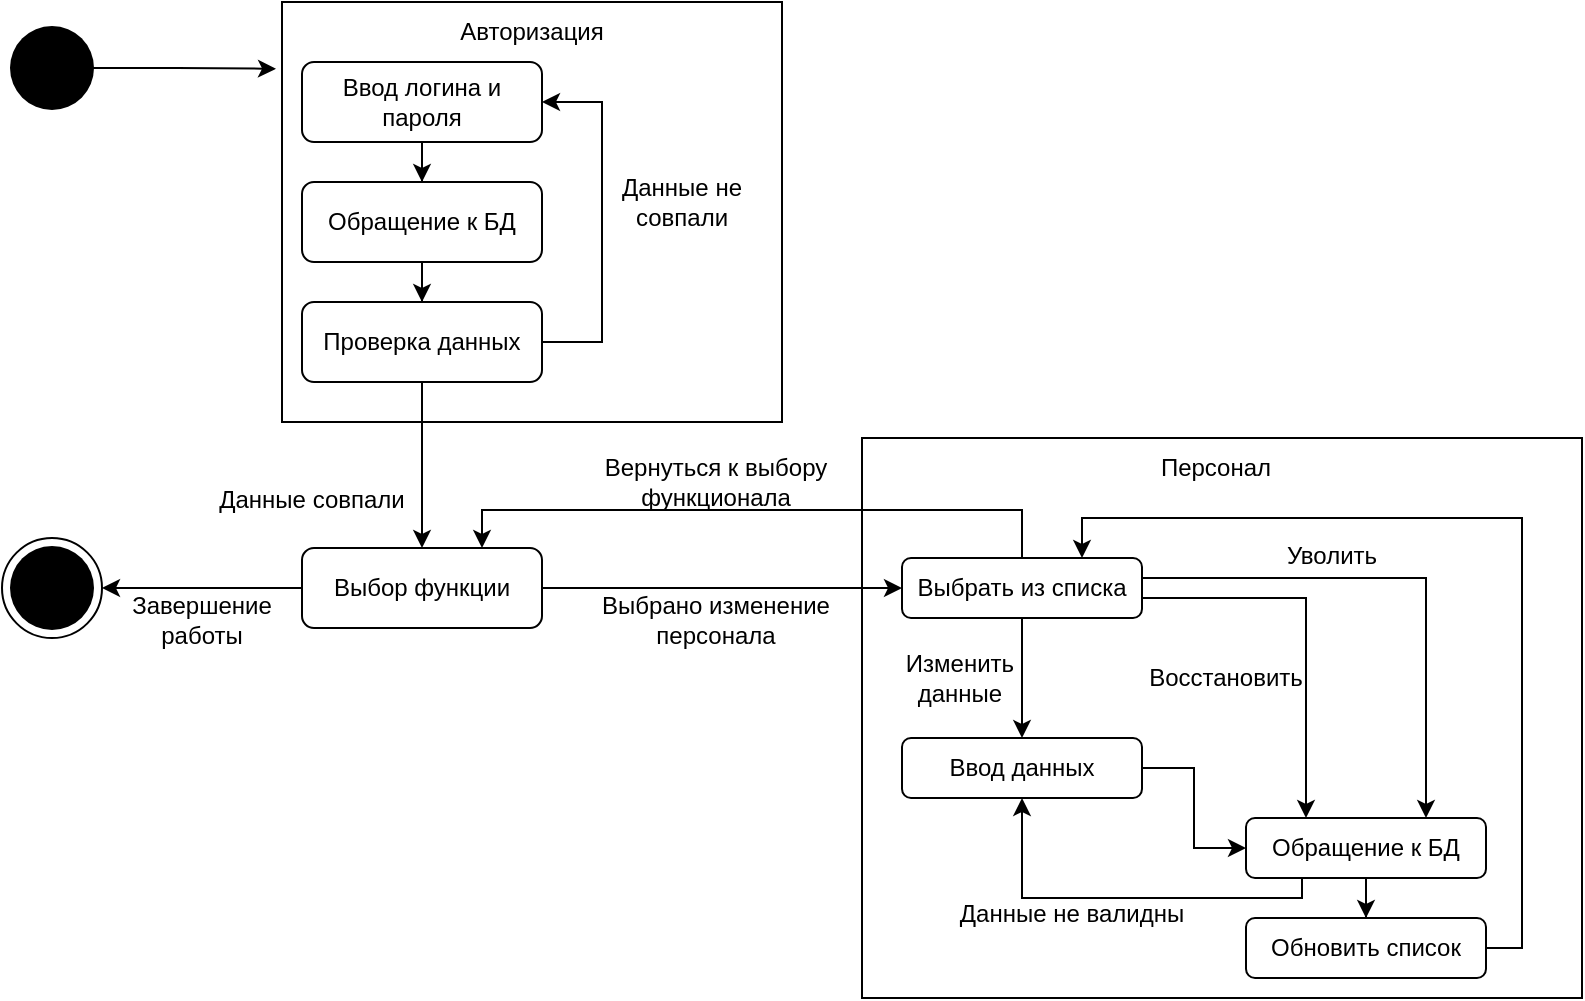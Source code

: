 <mxfile version="22.1.2" type="device">
  <diagram name="Страница — 1" id="AcPP07hP2sU-9foMNCrC">
    <mxGraphModel dx="2100" dy="1258" grid="1" gridSize="10" guides="1" tooltips="1" connect="1" arrows="1" fold="1" page="1" pageScale="1" pageWidth="827" pageHeight="1169" math="0" shadow="0">
      <root>
        <mxCell id="0" />
        <mxCell id="1" parent="0" />
        <mxCell id="2I-v5KVbdCzpGImUqAZ6-1" value="" style="shape=waypoint;sketch=0;fillStyle=solid;size=6;pointerEvents=1;points=[];fillColor=none;resizable=0;rotatable=0;perimeter=centerPerimeter;snapToPoint=1;strokeWidth=19;" vertex="1" parent="1">
          <mxGeometry x="115" y="293" width="20" height="20" as="geometry" />
        </mxCell>
        <mxCell id="2I-v5KVbdCzpGImUqAZ6-10" value="" style="rounded=0;whiteSpace=wrap;html=1;" vertex="1" parent="1">
          <mxGeometry x="240" y="270" width="250" height="210" as="geometry" />
        </mxCell>
        <mxCell id="2I-v5KVbdCzpGImUqAZ6-11" value="Авторизация" style="text;html=1;strokeColor=none;fillColor=none;align=center;verticalAlign=middle;whiteSpace=wrap;rounded=0;" vertex="1" parent="1">
          <mxGeometry x="335" y="270" width="60" height="30" as="geometry" />
        </mxCell>
        <mxCell id="2I-v5KVbdCzpGImUqAZ6-8" style="edgeStyle=orthogonalEdgeStyle;rounded=0;orthogonalLoop=1;jettySize=auto;html=1;entryX=0.5;entryY=0;entryDx=0;entryDy=0;" edge="1" parent="1" source="2I-v5KVbdCzpGImUqAZ6-3" target="2I-v5KVbdCzpGImUqAZ6-4">
          <mxGeometry relative="1" as="geometry" />
        </mxCell>
        <mxCell id="2I-v5KVbdCzpGImUqAZ6-3" value="Ввод логина и пароля" style="rounded=1;whiteSpace=wrap;html=1;" vertex="1" parent="1">
          <mxGeometry x="250" y="300" width="120" height="40" as="geometry" />
        </mxCell>
        <mxCell id="2I-v5KVbdCzpGImUqAZ6-7" style="edgeStyle=orthogonalEdgeStyle;rounded=0;orthogonalLoop=1;jettySize=auto;html=1;entryX=0.5;entryY=0;entryDx=0;entryDy=0;" edge="1" parent="1" source="2I-v5KVbdCzpGImUqAZ6-4" target="2I-v5KVbdCzpGImUqAZ6-5">
          <mxGeometry relative="1" as="geometry" />
        </mxCell>
        <mxCell id="2I-v5KVbdCzpGImUqAZ6-4" value="Обращение к БД" style="rounded=1;whiteSpace=wrap;html=1;" vertex="1" parent="1">
          <mxGeometry x="250" y="360" width="120" height="40" as="geometry" />
        </mxCell>
        <mxCell id="2I-v5KVbdCzpGImUqAZ6-9" style="edgeStyle=orthogonalEdgeStyle;rounded=0;orthogonalLoop=1;jettySize=auto;html=1;entryX=1;entryY=0.5;entryDx=0;entryDy=0;" edge="1" parent="1" source="2I-v5KVbdCzpGImUqAZ6-5" target="2I-v5KVbdCzpGImUqAZ6-3">
          <mxGeometry relative="1" as="geometry">
            <Array as="points">
              <mxPoint x="400" y="440" />
              <mxPoint x="400" y="320" />
            </Array>
          </mxGeometry>
        </mxCell>
        <mxCell id="2I-v5KVbdCzpGImUqAZ6-51" style="edgeStyle=orthogonalEdgeStyle;rounded=0;orthogonalLoop=1;jettySize=auto;html=1;entryX=0.5;entryY=0;entryDx=0;entryDy=0;" edge="1" parent="1" source="2I-v5KVbdCzpGImUqAZ6-5" target="2I-v5KVbdCzpGImUqAZ6-48">
          <mxGeometry relative="1" as="geometry" />
        </mxCell>
        <mxCell id="2I-v5KVbdCzpGImUqAZ6-5" value="Проверка данных" style="rounded=1;whiteSpace=wrap;html=1;" vertex="1" parent="1">
          <mxGeometry x="250" y="420" width="120" height="40" as="geometry" />
        </mxCell>
        <mxCell id="2I-v5KVbdCzpGImUqAZ6-12" value="Данные не совпали" style="text;html=1;strokeColor=none;fillColor=none;align=center;verticalAlign=middle;whiteSpace=wrap;rounded=0;" vertex="1" parent="1">
          <mxGeometry x="400" y="355" width="80" height="30" as="geometry" />
        </mxCell>
        <mxCell id="2I-v5KVbdCzpGImUqAZ6-13" style="edgeStyle=orthogonalEdgeStyle;rounded=0;orthogonalLoop=1;jettySize=auto;html=1;entryX=-0.012;entryY=0.159;entryDx=0;entryDy=0;entryPerimeter=0;" edge="1" parent="1" source="2I-v5KVbdCzpGImUqAZ6-1" target="2I-v5KVbdCzpGImUqAZ6-10">
          <mxGeometry relative="1" as="geometry" />
        </mxCell>
        <mxCell id="2I-v5KVbdCzpGImUqAZ6-18" value="" style="rounded=0;whiteSpace=wrap;html=1;fillColor=none;" vertex="1" parent="1">
          <mxGeometry x="530" y="488" width="360" height="280" as="geometry" />
        </mxCell>
        <mxCell id="2I-v5KVbdCzpGImUqAZ6-30" style="edgeStyle=orthogonalEdgeStyle;rounded=0;orthogonalLoop=1;jettySize=auto;html=1;entryX=0.5;entryY=0;entryDx=0;entryDy=0;" edge="1" parent="1" source="2I-v5KVbdCzpGImUqAZ6-17" target="2I-v5KVbdCzpGImUqAZ6-19">
          <mxGeometry relative="1" as="geometry" />
        </mxCell>
        <mxCell id="2I-v5KVbdCzpGImUqAZ6-35" style="edgeStyle=orthogonalEdgeStyle;rounded=0;orthogonalLoop=1;jettySize=auto;html=1;entryX=0.25;entryY=0;entryDx=0;entryDy=0;" edge="1" parent="1" source="2I-v5KVbdCzpGImUqAZ6-17" target="2I-v5KVbdCzpGImUqAZ6-20">
          <mxGeometry relative="1" as="geometry">
            <Array as="points">
              <mxPoint x="752" y="568" />
            </Array>
          </mxGeometry>
        </mxCell>
        <mxCell id="2I-v5KVbdCzpGImUqAZ6-36" style="edgeStyle=orthogonalEdgeStyle;rounded=0;orthogonalLoop=1;jettySize=auto;html=1;entryX=0.75;entryY=0;entryDx=0;entryDy=0;" edge="1" parent="1" source="2I-v5KVbdCzpGImUqAZ6-17" target="2I-v5KVbdCzpGImUqAZ6-20">
          <mxGeometry relative="1" as="geometry">
            <Array as="points">
              <mxPoint x="812" y="558" />
            </Array>
          </mxGeometry>
        </mxCell>
        <mxCell id="2I-v5KVbdCzpGImUqAZ6-63" style="edgeStyle=orthogonalEdgeStyle;rounded=0;orthogonalLoop=1;jettySize=auto;html=1;entryX=0.75;entryY=0;entryDx=0;entryDy=0;" edge="1" parent="1" source="2I-v5KVbdCzpGImUqAZ6-17" target="2I-v5KVbdCzpGImUqAZ6-48">
          <mxGeometry relative="1" as="geometry">
            <Array as="points">
              <mxPoint x="610" y="524" />
              <mxPoint x="340" y="524" />
            </Array>
          </mxGeometry>
        </mxCell>
        <mxCell id="2I-v5KVbdCzpGImUqAZ6-17" value="Выбрать из списка" style="rounded=1;whiteSpace=wrap;html=1;" vertex="1" parent="1">
          <mxGeometry x="550" y="548" width="120" height="30" as="geometry" />
        </mxCell>
        <mxCell id="2I-v5KVbdCzpGImUqAZ6-34" style="edgeStyle=orthogonalEdgeStyle;rounded=0;orthogonalLoop=1;jettySize=auto;html=1;entryX=0;entryY=0.5;entryDx=0;entryDy=0;" edge="1" parent="1" source="2I-v5KVbdCzpGImUqAZ6-19" target="2I-v5KVbdCzpGImUqAZ6-20">
          <mxGeometry relative="1" as="geometry" />
        </mxCell>
        <mxCell id="2I-v5KVbdCzpGImUqAZ6-19" value="Ввод данных" style="rounded=1;whiteSpace=wrap;html=1;" vertex="1" parent="1">
          <mxGeometry x="550" y="638" width="120" height="30" as="geometry" />
        </mxCell>
        <mxCell id="2I-v5KVbdCzpGImUqAZ6-37" style="edgeStyle=orthogonalEdgeStyle;rounded=0;orthogonalLoop=1;jettySize=auto;html=1;entryX=0.5;entryY=0;entryDx=0;entryDy=0;" edge="1" parent="1" source="2I-v5KVbdCzpGImUqAZ6-20" target="2I-v5KVbdCzpGImUqAZ6-27">
          <mxGeometry relative="1" as="geometry" />
        </mxCell>
        <mxCell id="2I-v5KVbdCzpGImUqAZ6-58" style="edgeStyle=orthogonalEdgeStyle;rounded=0;orthogonalLoop=1;jettySize=auto;html=1;entryX=0.5;entryY=1;entryDx=0;entryDy=0;" edge="1" parent="1" source="2I-v5KVbdCzpGImUqAZ6-20" target="2I-v5KVbdCzpGImUqAZ6-19">
          <mxGeometry relative="1" as="geometry">
            <Array as="points">
              <mxPoint x="750" y="718" />
              <mxPoint x="610" y="718" />
            </Array>
          </mxGeometry>
        </mxCell>
        <mxCell id="2I-v5KVbdCzpGImUqAZ6-20" value="Обращение к БД" style="rounded=1;whiteSpace=wrap;html=1;" vertex="1" parent="1">
          <mxGeometry x="722" y="678" width="120" height="30" as="geometry" />
        </mxCell>
        <mxCell id="2I-v5KVbdCzpGImUqAZ6-22" value="Персонал" style="text;html=1;strokeColor=none;fillColor=none;align=center;verticalAlign=middle;whiteSpace=wrap;rounded=0;" vertex="1" parent="1">
          <mxGeometry x="677" y="488" width="60" height="30" as="geometry" />
        </mxCell>
        <mxCell id="2I-v5KVbdCzpGImUqAZ6-43" style="edgeStyle=orthogonalEdgeStyle;rounded=0;orthogonalLoop=1;jettySize=auto;html=1;entryX=0.75;entryY=0;entryDx=0;entryDy=0;" edge="1" parent="1" source="2I-v5KVbdCzpGImUqAZ6-27" target="2I-v5KVbdCzpGImUqAZ6-17">
          <mxGeometry relative="1" as="geometry">
            <Array as="points">
              <mxPoint x="860" y="743" />
              <mxPoint x="860" y="528" />
              <mxPoint x="640" y="528" />
            </Array>
          </mxGeometry>
        </mxCell>
        <mxCell id="2I-v5KVbdCzpGImUqAZ6-27" value="Обновить список" style="rounded=1;whiteSpace=wrap;html=1;" vertex="1" parent="1">
          <mxGeometry x="722" y="728" width="120" height="30" as="geometry" />
        </mxCell>
        <mxCell id="2I-v5KVbdCzpGImUqAZ6-31" value="Изменить данные" style="text;html=1;strokeColor=none;fillColor=none;align=center;verticalAlign=middle;whiteSpace=wrap;rounded=0;" vertex="1" parent="1">
          <mxGeometry x="544" y="593" width="70" height="30" as="geometry" />
        </mxCell>
        <mxCell id="2I-v5KVbdCzpGImUqAZ6-32" value="Уволить" style="text;html=1;strokeColor=none;fillColor=none;align=center;verticalAlign=middle;whiteSpace=wrap;rounded=0;" vertex="1" parent="1">
          <mxGeometry x="730" y="532" width="70" height="30" as="geometry" />
        </mxCell>
        <mxCell id="2I-v5KVbdCzpGImUqAZ6-33" value="Восстановить" style="text;html=1;strokeColor=none;fillColor=none;align=center;verticalAlign=middle;whiteSpace=wrap;rounded=0;" vertex="1" parent="1">
          <mxGeometry x="677" y="593" width="70" height="30" as="geometry" />
        </mxCell>
        <mxCell id="2I-v5KVbdCzpGImUqAZ6-42" value="" style="group" vertex="1" connectable="0" parent="1">
          <mxGeometry x="100" y="538" width="50" height="50" as="geometry" />
        </mxCell>
        <mxCell id="2I-v5KVbdCzpGImUqAZ6-40" value="" style="ellipse;whiteSpace=wrap;html=1;aspect=fixed;" vertex="1" parent="2I-v5KVbdCzpGImUqAZ6-42">
          <mxGeometry width="50" height="50" as="geometry" />
        </mxCell>
        <mxCell id="2I-v5KVbdCzpGImUqAZ6-41" value="" style="shape=waypoint;sketch=0;fillStyle=solid;size=6;pointerEvents=1;points=[];fillColor=none;resizable=0;rotatable=0;perimeter=centerPerimeter;snapToPoint=1;strokeWidth=19;" vertex="1" parent="2I-v5KVbdCzpGImUqAZ6-42">
          <mxGeometry x="15" y="15" width="20" height="20" as="geometry" />
        </mxCell>
        <mxCell id="2I-v5KVbdCzpGImUqAZ6-47" value="Данные совпали" style="text;html=1;strokeColor=none;fillColor=none;align=center;verticalAlign=middle;whiteSpace=wrap;rounded=0;" vertex="1" parent="1">
          <mxGeometry x="190" y="504" width="130" height="30" as="geometry" />
        </mxCell>
        <mxCell id="2I-v5KVbdCzpGImUqAZ6-52" style="edgeStyle=orthogonalEdgeStyle;rounded=0;orthogonalLoop=1;jettySize=auto;html=1;entryX=0;entryY=0.5;entryDx=0;entryDy=0;" edge="1" parent="1" source="2I-v5KVbdCzpGImUqAZ6-48" target="2I-v5KVbdCzpGImUqAZ6-17">
          <mxGeometry relative="1" as="geometry">
            <mxPoint x="400.0" y="564" as="targetPoint" />
          </mxGeometry>
        </mxCell>
        <mxCell id="2I-v5KVbdCzpGImUqAZ6-62" style="edgeStyle=orthogonalEdgeStyle;rounded=0;orthogonalLoop=1;jettySize=auto;html=1;entryX=1;entryY=0.5;entryDx=0;entryDy=0;" edge="1" parent="1" source="2I-v5KVbdCzpGImUqAZ6-48" target="2I-v5KVbdCzpGImUqAZ6-40">
          <mxGeometry relative="1" as="geometry">
            <mxPoint x="200" y="564" as="targetPoint" />
          </mxGeometry>
        </mxCell>
        <mxCell id="2I-v5KVbdCzpGImUqAZ6-48" value="Выбор функции" style="rounded=1;whiteSpace=wrap;html=1;" vertex="1" parent="1">
          <mxGeometry x="250" y="543" width="120" height="40" as="geometry" />
        </mxCell>
        <mxCell id="2I-v5KVbdCzpGImUqAZ6-56" value="Данные не валидны" style="text;html=1;strokeColor=none;fillColor=none;align=center;verticalAlign=middle;whiteSpace=wrap;rounded=0;" vertex="1" parent="1">
          <mxGeometry x="570" y="711" width="130" height="30" as="geometry" />
        </mxCell>
        <mxCell id="2I-v5KVbdCzpGImUqAZ6-57" value="Вернуться к выбору функционала" style="text;html=1;strokeColor=none;fillColor=none;align=center;verticalAlign=middle;whiteSpace=wrap;rounded=0;" vertex="1" parent="1">
          <mxGeometry x="392" y="495" width="130" height="30" as="geometry" />
        </mxCell>
        <mxCell id="2I-v5KVbdCzpGImUqAZ6-61" value="Завершение работы" style="text;html=1;strokeColor=none;fillColor=none;align=center;verticalAlign=middle;whiteSpace=wrap;rounded=0;" vertex="1" parent="1">
          <mxGeometry x="165" y="564" width="70" height="30" as="geometry" />
        </mxCell>
        <mxCell id="2I-v5KVbdCzpGImUqAZ6-64" value="Выбрано изменение персонала" style="text;html=1;strokeColor=none;fillColor=none;align=center;verticalAlign=middle;whiteSpace=wrap;rounded=0;" vertex="1" parent="1">
          <mxGeometry x="392" y="564" width="130" height="30" as="geometry" />
        </mxCell>
      </root>
    </mxGraphModel>
  </diagram>
</mxfile>
